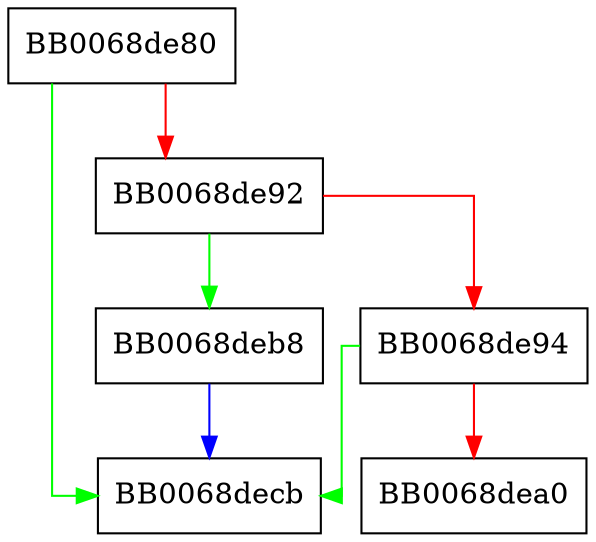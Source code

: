 digraph base_query {
  node [shape="box"];
  graph [splines=ortho];
  BB0068de80 -> BB0068decb [color="green"];
  BB0068de80 -> BB0068de92 [color="red"];
  BB0068de92 -> BB0068deb8 [color="green"];
  BB0068de92 -> BB0068de94 [color="red"];
  BB0068de94 -> BB0068decb [color="green"];
  BB0068de94 -> BB0068dea0 [color="red"];
  BB0068deb8 -> BB0068decb [color="blue"];
}